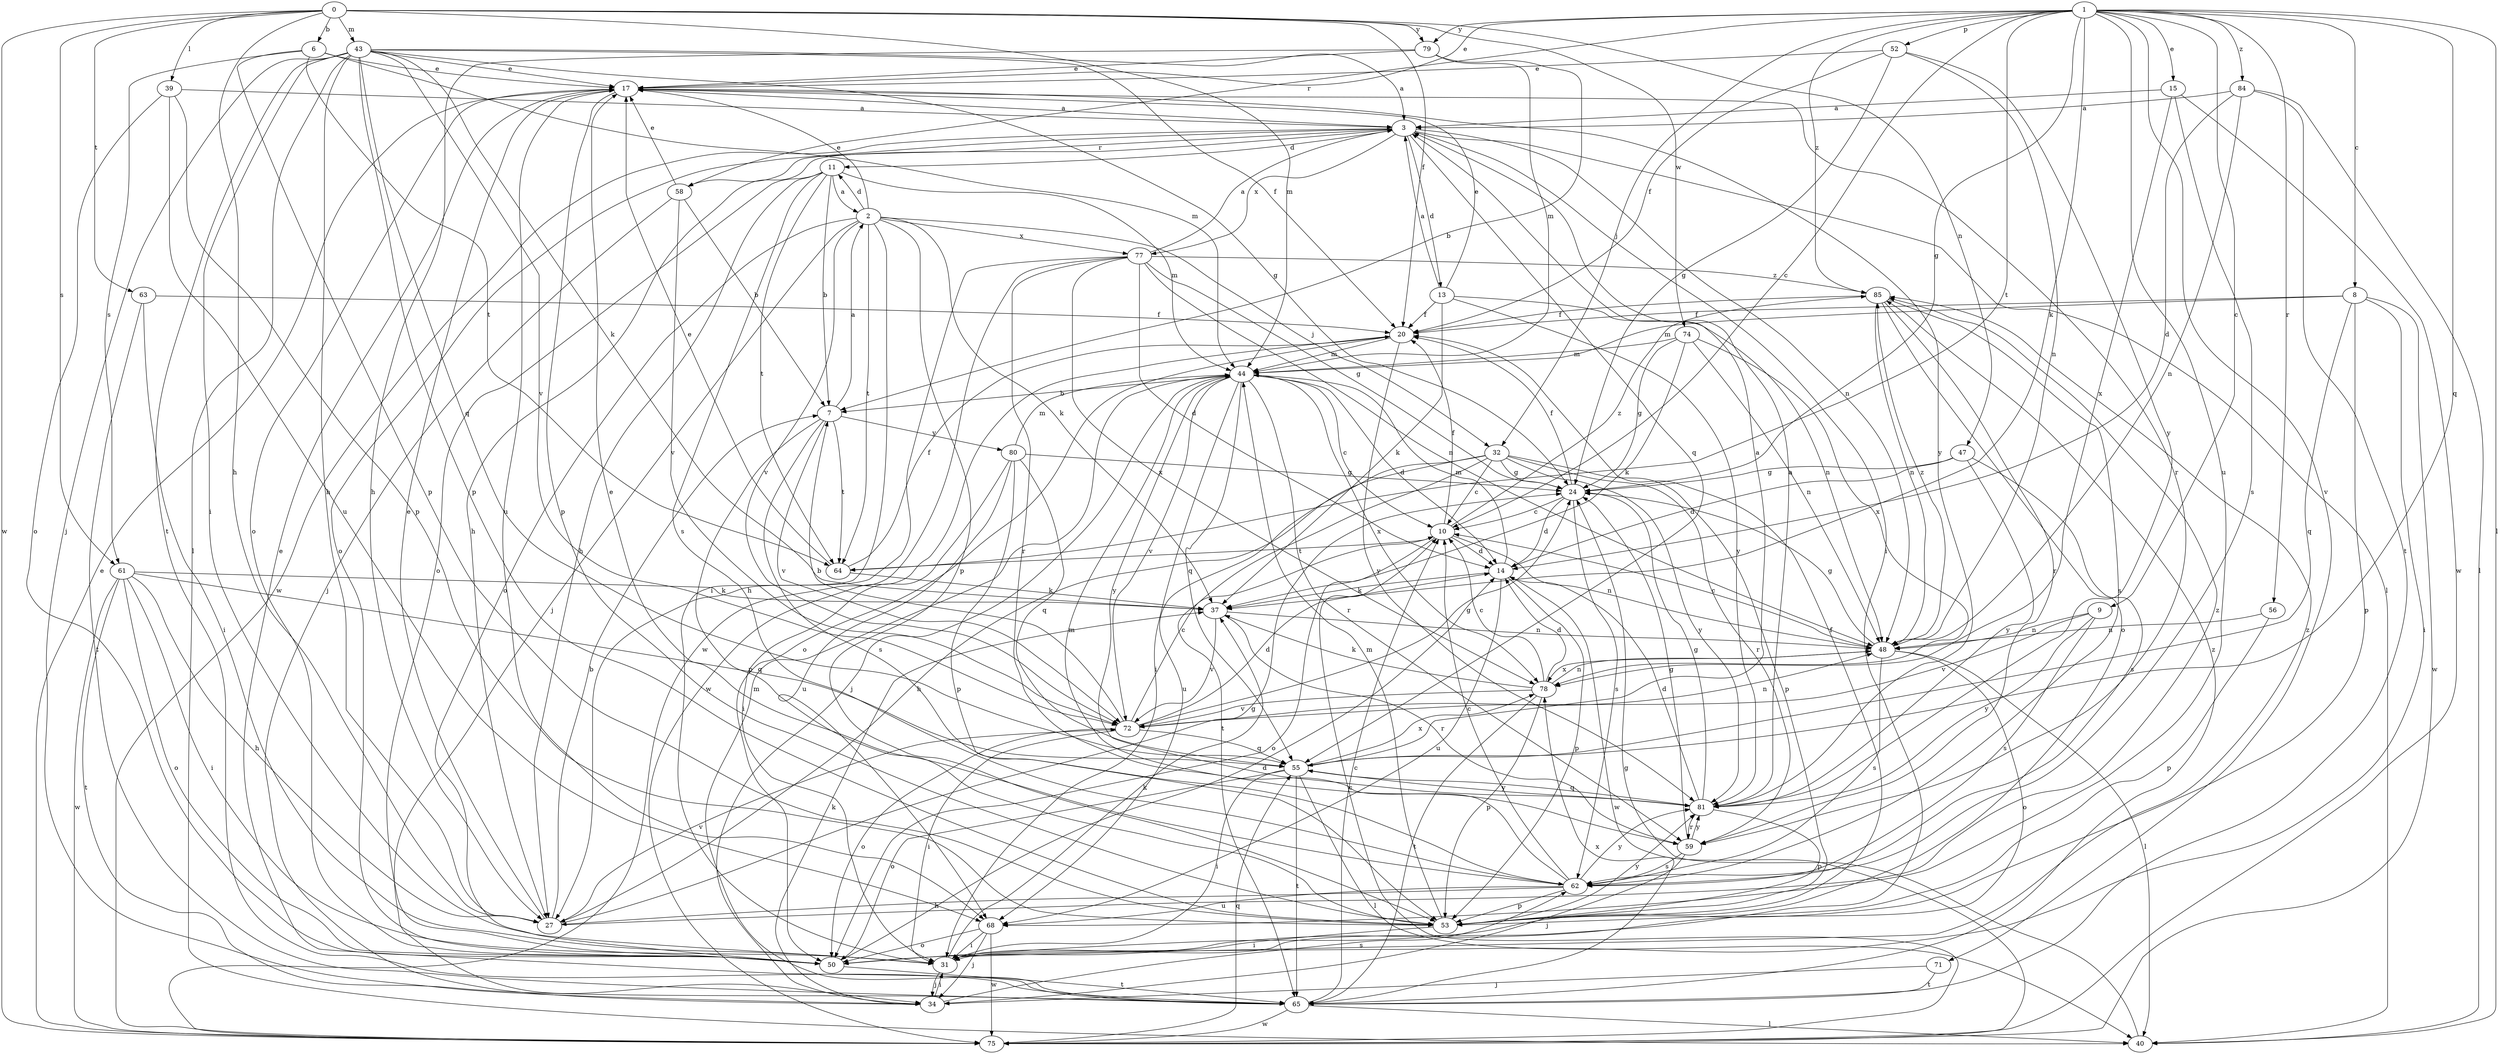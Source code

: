 strict digraph  {
0;
1;
2;
3;
6;
7;
8;
9;
10;
11;
13;
14;
15;
17;
20;
24;
27;
31;
32;
34;
37;
39;
40;
43;
44;
47;
48;
50;
52;
53;
55;
56;
58;
59;
61;
62;
63;
64;
65;
68;
71;
72;
74;
75;
77;
78;
79;
80;
81;
84;
85;
0 -> 6  [label=b];
0 -> 20  [label=f];
0 -> 27  [label=h];
0 -> 39  [label=l];
0 -> 43  [label=m];
0 -> 44  [label=m];
0 -> 47  [label=n];
0 -> 61  [label=s];
0 -> 63  [label=t];
0 -> 74  [label=w];
0 -> 75  [label=w];
0 -> 79  [label=y];
1 -> 8  [label=c];
1 -> 9  [label=c];
1 -> 10  [label=c];
1 -> 15  [label=e];
1 -> 17  [label=e];
1 -> 24  [label=g];
1 -> 32  [label=j];
1 -> 37  [label=k];
1 -> 40  [label=l];
1 -> 52  [label=p];
1 -> 55  [label=q];
1 -> 56  [label=r];
1 -> 58  [label=r];
1 -> 64  [label=t];
1 -> 68  [label=u];
1 -> 71  [label=v];
1 -> 79  [label=y];
1 -> 84  [label=z];
1 -> 85  [label=z];
2 -> 11  [label=d];
2 -> 17  [label=e];
2 -> 31  [label=i];
2 -> 32  [label=j];
2 -> 34  [label=j];
2 -> 37  [label=k];
2 -> 50  [label=o];
2 -> 53  [label=p];
2 -> 64  [label=t];
2 -> 72  [label=v];
2 -> 77  [label=x];
3 -> 11  [label=d];
3 -> 13  [label=d];
3 -> 27  [label=h];
3 -> 31  [label=i];
3 -> 40  [label=l];
3 -> 48  [label=n];
3 -> 50  [label=o];
3 -> 55  [label=q];
3 -> 58  [label=r];
3 -> 75  [label=w];
3 -> 77  [label=x];
6 -> 17  [label=e];
6 -> 44  [label=m];
6 -> 53  [label=p];
6 -> 61  [label=s];
6 -> 64  [label=t];
7 -> 2  [label=a];
7 -> 53  [label=p];
7 -> 62  [label=s];
7 -> 64  [label=t];
7 -> 72  [label=v];
7 -> 80  [label=y];
8 -> 20  [label=f];
8 -> 31  [label=i];
8 -> 44  [label=m];
8 -> 53  [label=p];
8 -> 55  [label=q];
8 -> 75  [label=w];
9 -> 48  [label=n];
9 -> 62  [label=s];
9 -> 72  [label=v];
9 -> 81  [label=y];
10 -> 14  [label=d];
10 -> 20  [label=f];
10 -> 48  [label=n];
10 -> 50  [label=o];
10 -> 64  [label=t];
10 -> 85  [label=z];
11 -> 2  [label=a];
11 -> 7  [label=b];
11 -> 27  [label=h];
11 -> 44  [label=m];
11 -> 50  [label=o];
11 -> 62  [label=s];
11 -> 64  [label=t];
13 -> 3  [label=a];
13 -> 17  [label=e];
13 -> 20  [label=f];
13 -> 37  [label=k];
13 -> 48  [label=n];
13 -> 81  [label=y];
14 -> 37  [label=k];
14 -> 44  [label=m];
14 -> 53  [label=p];
14 -> 68  [label=u];
14 -> 75  [label=w];
15 -> 3  [label=a];
15 -> 62  [label=s];
15 -> 75  [label=w];
15 -> 78  [label=x];
17 -> 3  [label=a];
17 -> 50  [label=o];
17 -> 53  [label=p];
17 -> 59  [label=r];
17 -> 68  [label=u];
17 -> 81  [label=y];
20 -> 44  [label=m];
20 -> 50  [label=o];
20 -> 75  [label=w];
20 -> 81  [label=y];
24 -> 10  [label=c];
24 -> 14  [label=d];
24 -> 20  [label=f];
24 -> 62  [label=s];
27 -> 7  [label=b];
27 -> 17  [label=e];
27 -> 24  [label=g];
27 -> 72  [label=v];
27 -> 85  [label=z];
31 -> 34  [label=j];
31 -> 37  [label=k];
31 -> 85  [label=z];
32 -> 10  [label=c];
32 -> 24  [label=g];
32 -> 27  [label=h];
32 -> 53  [label=p];
32 -> 59  [label=r];
32 -> 65  [label=t];
32 -> 68  [label=u];
32 -> 81  [label=y];
34 -> 31  [label=i];
34 -> 37  [label=k];
34 -> 62  [label=s];
37 -> 48  [label=n];
37 -> 59  [label=r];
37 -> 72  [label=v];
39 -> 3  [label=a];
39 -> 50  [label=o];
39 -> 53  [label=p];
39 -> 68  [label=u];
40 -> 24  [label=g];
43 -> 3  [label=a];
43 -> 17  [label=e];
43 -> 20  [label=f];
43 -> 24  [label=g];
43 -> 27  [label=h];
43 -> 31  [label=i];
43 -> 34  [label=j];
43 -> 37  [label=k];
43 -> 40  [label=l];
43 -> 53  [label=p];
43 -> 55  [label=q];
43 -> 65  [label=t];
43 -> 72  [label=v];
44 -> 7  [label=b];
44 -> 10  [label=c];
44 -> 14  [label=d];
44 -> 31  [label=i];
44 -> 34  [label=j];
44 -> 55  [label=q];
44 -> 59  [label=r];
44 -> 72  [label=v];
44 -> 78  [label=x];
44 -> 81  [label=y];
47 -> 14  [label=d];
47 -> 24  [label=g];
47 -> 62  [label=s];
47 -> 81  [label=y];
48 -> 10  [label=c];
48 -> 24  [label=g];
48 -> 40  [label=l];
48 -> 50  [label=o];
48 -> 62  [label=s];
48 -> 78  [label=x];
48 -> 85  [label=z];
50 -> 14  [label=d];
50 -> 65  [label=t];
52 -> 17  [label=e];
52 -> 20  [label=f];
52 -> 24  [label=g];
52 -> 48  [label=n];
52 -> 81  [label=y];
53 -> 20  [label=f];
53 -> 31  [label=i];
53 -> 44  [label=m];
53 -> 81  [label=y];
55 -> 3  [label=a];
55 -> 31  [label=i];
55 -> 40  [label=l];
55 -> 50  [label=o];
55 -> 65  [label=t];
55 -> 78  [label=x];
55 -> 81  [label=y];
56 -> 48  [label=n];
56 -> 53  [label=p];
58 -> 7  [label=b];
58 -> 17  [label=e];
58 -> 34  [label=j];
58 -> 72  [label=v];
59 -> 24  [label=g];
59 -> 34  [label=j];
59 -> 62  [label=s];
59 -> 81  [label=y];
61 -> 27  [label=h];
61 -> 31  [label=i];
61 -> 37  [label=k];
61 -> 50  [label=o];
61 -> 55  [label=q];
61 -> 65  [label=t];
61 -> 75  [label=w];
62 -> 10  [label=c];
62 -> 17  [label=e];
62 -> 27  [label=h];
62 -> 44  [label=m];
62 -> 53  [label=p];
62 -> 68  [label=u];
62 -> 81  [label=y];
63 -> 20  [label=f];
63 -> 31  [label=i];
63 -> 65  [label=t];
64 -> 17  [label=e];
64 -> 20  [label=f];
64 -> 37  [label=k];
65 -> 10  [label=c];
65 -> 17  [label=e];
65 -> 40  [label=l];
65 -> 44  [label=m];
65 -> 75  [label=w];
65 -> 78  [label=x];
65 -> 85  [label=z];
68 -> 31  [label=i];
68 -> 34  [label=j];
68 -> 50  [label=o];
68 -> 75  [label=w];
71 -> 34  [label=j];
71 -> 65  [label=t];
72 -> 7  [label=b];
72 -> 10  [label=c];
72 -> 14  [label=d];
72 -> 24  [label=g];
72 -> 31  [label=i];
72 -> 48  [label=n];
72 -> 50  [label=o];
72 -> 55  [label=q];
74 -> 24  [label=g];
74 -> 37  [label=k];
74 -> 44  [label=m];
74 -> 48  [label=n];
74 -> 78  [label=x];
75 -> 10  [label=c];
75 -> 17  [label=e];
75 -> 55  [label=q];
77 -> 3  [label=a];
77 -> 14  [label=d];
77 -> 24  [label=g];
77 -> 27  [label=h];
77 -> 48  [label=n];
77 -> 59  [label=r];
77 -> 75  [label=w];
77 -> 78  [label=x];
77 -> 85  [label=z];
78 -> 10  [label=c];
78 -> 14  [label=d];
78 -> 37  [label=k];
78 -> 48  [label=n];
78 -> 53  [label=p];
78 -> 65  [label=t];
78 -> 72  [label=v];
79 -> 7  [label=b];
79 -> 17  [label=e];
79 -> 27  [label=h];
79 -> 44  [label=m];
80 -> 24  [label=g];
80 -> 31  [label=i];
80 -> 44  [label=m];
80 -> 53  [label=p];
80 -> 55  [label=q];
80 -> 68  [label=u];
81 -> 3  [label=a];
81 -> 14  [label=d];
81 -> 24  [label=g];
81 -> 53  [label=p];
81 -> 55  [label=q];
81 -> 59  [label=r];
84 -> 3  [label=a];
84 -> 14  [label=d];
84 -> 40  [label=l];
84 -> 48  [label=n];
84 -> 65  [label=t];
85 -> 20  [label=f];
85 -> 48  [label=n];
85 -> 50  [label=o];
85 -> 59  [label=r];
85 -> 62  [label=s];
}
